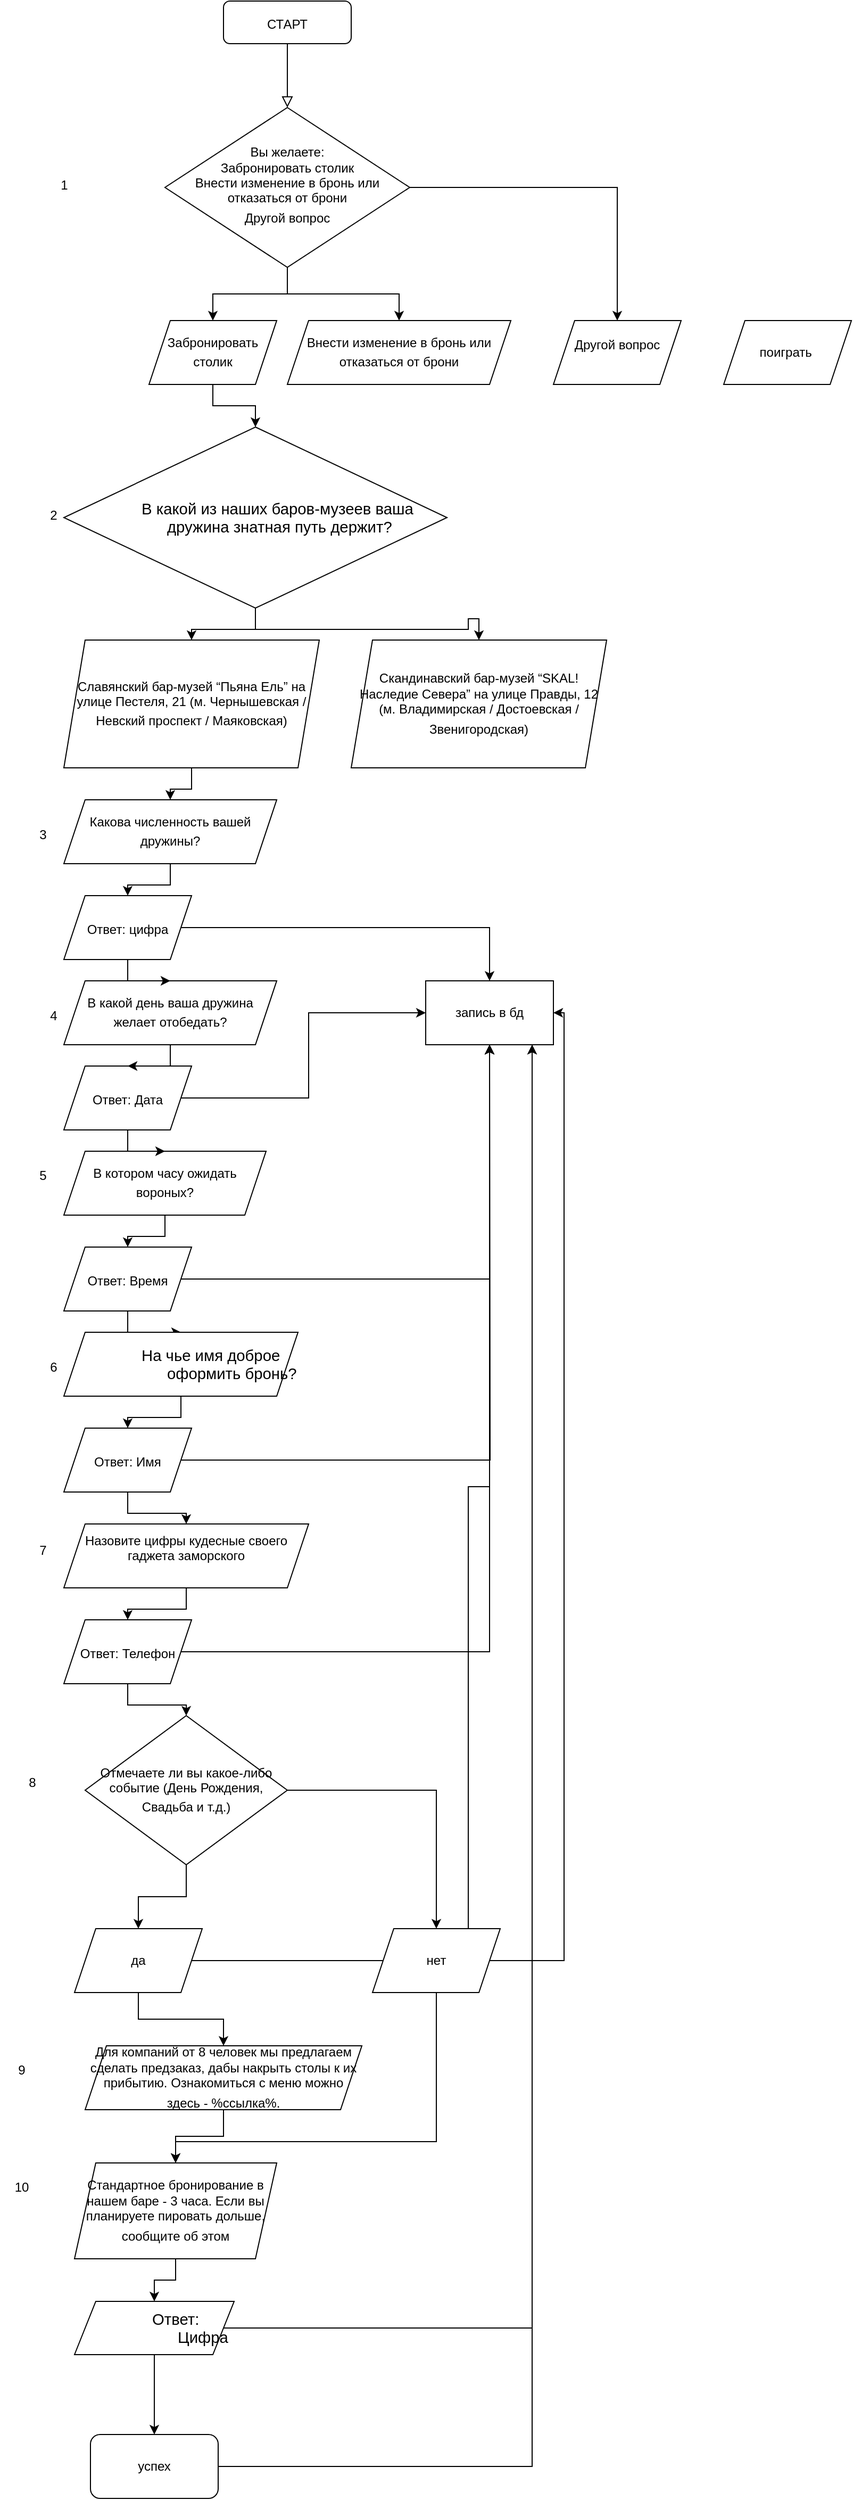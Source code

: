 <mxfile version="21.3.2" type="github">
  <diagram id="C5RBs43oDa-KdzZeNtuy" name="Page-1">
    <mxGraphModel dx="1781" dy="616" grid="1" gridSize="10" guides="1" tooltips="1" connect="1" arrows="1" fold="1" page="1" pageScale="1" pageWidth="827" pageHeight="1169" math="0" shadow="0">
      <root>
        <mxCell id="WIyWlLk6GJQsqaUBKTNV-0" />
        <mxCell id="WIyWlLk6GJQsqaUBKTNV-1" parent="WIyWlLk6GJQsqaUBKTNV-0" />
        <mxCell id="WIyWlLk6GJQsqaUBKTNV-2" value="" style="rounded=0;html=1;jettySize=auto;orthogonalLoop=1;fontSize=11;endArrow=block;endFill=0;endSize=8;strokeWidth=1;shadow=0;labelBackgroundColor=none;edgeStyle=orthogonalEdgeStyle;" parent="WIyWlLk6GJQsqaUBKTNV-1" source="WIyWlLk6GJQsqaUBKTNV-3" target="WIyWlLk6GJQsqaUBKTNV-6" edge="1">
          <mxGeometry relative="1" as="geometry" />
        </mxCell>
        <mxCell id="WIyWlLk6GJQsqaUBKTNV-3" value="СТАРТ&lt;span style=&quot;font-size: medium; text-align: start;&quot;&gt;&lt;/span&gt;" style="rounded=1;whiteSpace=wrap;html=1;fontSize=12;glass=0;strokeWidth=1;shadow=0;" parent="WIyWlLk6GJQsqaUBKTNV-1" vertex="1">
          <mxGeometry x="160" y="80" width="120" height="40" as="geometry" />
        </mxCell>
        <mxCell id="aU7_cbtDEvk05i0n9Riy-11" value="" style="edgeStyle=orthogonalEdgeStyle;rounded=0;orthogonalLoop=1;jettySize=auto;html=1;" edge="1" parent="WIyWlLk6GJQsqaUBKTNV-1" source="WIyWlLk6GJQsqaUBKTNV-6" target="aU7_cbtDEvk05i0n9Riy-9">
          <mxGeometry relative="1" as="geometry" />
        </mxCell>
        <mxCell id="aU7_cbtDEvk05i0n9Riy-15" style="edgeStyle=orthogonalEdgeStyle;rounded=0;orthogonalLoop=1;jettySize=auto;html=1;entryX=0.5;entryY=0;entryDx=0;entryDy=0;" edge="1" parent="WIyWlLk6GJQsqaUBKTNV-1" source="WIyWlLk6GJQsqaUBKTNV-6" target="aU7_cbtDEvk05i0n9Riy-14">
          <mxGeometry relative="1" as="geometry" />
        </mxCell>
        <mxCell id="aU7_cbtDEvk05i0n9Riy-16" style="edgeStyle=orthogonalEdgeStyle;rounded=0;orthogonalLoop=1;jettySize=auto;html=1;" edge="1" parent="WIyWlLk6GJQsqaUBKTNV-1" source="WIyWlLk6GJQsqaUBKTNV-6" target="aU7_cbtDEvk05i0n9Riy-13">
          <mxGeometry relative="1" as="geometry" />
        </mxCell>
        <mxCell id="WIyWlLk6GJQsqaUBKTNV-6" value="Вы желаете:&lt;br&gt;Забронировать столик&lt;br&gt;Внести изменение в бронь или отказаться от брони&lt;br&gt;Другой вопрос&lt;span style=&quot;font-size: medium; text-align: start;&quot;&gt;&lt;/span&gt;" style="rhombus;whiteSpace=wrap;html=1;shadow=0;fontFamily=Helvetica;fontSize=12;align=center;strokeWidth=1;spacing=6;spacingTop=-4;" parent="WIyWlLk6GJQsqaUBKTNV-1" vertex="1">
          <mxGeometry x="105" y="180" width="230" height="150" as="geometry" />
        </mxCell>
        <mxCell id="aU7_cbtDEvk05i0n9Riy-20" style="edgeStyle=orthogonalEdgeStyle;rounded=0;orthogonalLoop=1;jettySize=auto;html=1;" edge="1" parent="WIyWlLk6GJQsqaUBKTNV-1" source="aU7_cbtDEvk05i0n9Riy-9" target="aU7_cbtDEvk05i0n9Riy-19">
          <mxGeometry relative="1" as="geometry" />
        </mxCell>
        <mxCell id="aU7_cbtDEvk05i0n9Riy-9" value="Забронировать столик&lt;span style=&quot;font-size: medium; text-align: start;&quot;&gt;&lt;/span&gt;" style="shape=parallelogram;perimeter=parallelogramPerimeter;whiteSpace=wrap;html=1;fixedSize=1;" vertex="1" parent="WIyWlLk6GJQsqaUBKTNV-1">
          <mxGeometry x="90" y="380" width="120" height="60" as="geometry" />
        </mxCell>
        <mxCell id="aU7_cbtDEvk05i0n9Riy-13" value="Другой вопрос&lt;br&gt;&lt;br&gt;&lt;span style=&quot;font-size: medium; text-align: start;&quot;&gt;&lt;/span&gt;" style="shape=parallelogram;perimeter=parallelogramPerimeter;whiteSpace=wrap;html=1;fixedSize=1;" vertex="1" parent="WIyWlLk6GJQsqaUBKTNV-1">
          <mxGeometry x="470" y="380" width="120" height="60" as="geometry" />
        </mxCell>
        <mxCell id="aU7_cbtDEvk05i0n9Riy-14" value="Внести изменение в бронь или отказаться от брони&lt;span style=&quot;font-size: medium; text-align: start;&quot;&gt;&lt;/span&gt;" style="shape=parallelogram;perimeter=parallelogramPerimeter;whiteSpace=wrap;html=1;fixedSize=1;" vertex="1" parent="WIyWlLk6GJQsqaUBKTNV-1">
          <mxGeometry x="220" y="380" width="210" height="60" as="geometry" />
        </mxCell>
        <mxCell id="aU7_cbtDEvk05i0n9Riy-23" style="edgeStyle=orthogonalEdgeStyle;rounded=0;orthogonalLoop=1;jettySize=auto;html=1;" edge="1" parent="WIyWlLk6GJQsqaUBKTNV-1" source="aU7_cbtDEvk05i0n9Riy-19" target="aU7_cbtDEvk05i0n9Riy-21">
          <mxGeometry relative="1" as="geometry" />
        </mxCell>
        <mxCell id="aU7_cbtDEvk05i0n9Riy-24" style="edgeStyle=orthogonalEdgeStyle;rounded=0;orthogonalLoop=1;jettySize=auto;html=1;" edge="1" parent="WIyWlLk6GJQsqaUBKTNV-1" source="aU7_cbtDEvk05i0n9Riy-19" target="aU7_cbtDEvk05i0n9Riy-22">
          <mxGeometry relative="1" as="geometry" />
        </mxCell>
        <mxCell id="aU7_cbtDEvk05i0n9Riy-19" value="&lt;p style=&quot;margin: 0cm 0cm 0cm 72pt; line-height: 16.867px; font-size: 11pt; font-family: Arial, sans-serif; text-align: start; text-indent: -18pt;&quot; class=&quot;MsoNormal&quot;&gt;&lt;span lang=&quot;ru&quot;&gt;В какой из наших баров-музеев ваша дружина знатная путь держит?&lt;/span&gt;&lt;/p&gt;" style="rhombus;whiteSpace=wrap;html=1;" vertex="1" parent="WIyWlLk6GJQsqaUBKTNV-1">
          <mxGeometry x="10" y="480" width="360" height="170" as="geometry" />
        </mxCell>
        <mxCell id="aU7_cbtDEvk05i0n9Riy-50" value="" style="edgeStyle=orthogonalEdgeStyle;rounded=0;orthogonalLoop=1;jettySize=auto;html=1;" edge="1" parent="WIyWlLk6GJQsqaUBKTNV-1" source="aU7_cbtDEvk05i0n9Riy-21" target="aU7_cbtDEvk05i0n9Riy-34">
          <mxGeometry relative="1" as="geometry" />
        </mxCell>
        <mxCell id="aU7_cbtDEvk05i0n9Riy-21" value="Славянский бар-музей “Пьяна Ель” на улице Пестеля, 21 (м. Чернышевская / Невский проспект / Маяковская)&lt;span style=&quot;font-size: medium; text-align: start;&quot;&gt;&lt;/span&gt;" style="shape=parallelogram;perimeter=parallelogramPerimeter;whiteSpace=wrap;html=1;fixedSize=1;" vertex="1" parent="WIyWlLk6GJQsqaUBKTNV-1">
          <mxGeometry x="10" y="680" width="240" height="120" as="geometry" />
        </mxCell>
        <mxCell id="aU7_cbtDEvk05i0n9Riy-22" value="Скандинавский бар-музей “SKAL! Наследие Севера” на улице Правды, 12 (м. Владимирская / Достоевская / Звенигородская)&lt;span style=&quot;font-size: medium; text-align: start;&quot;&gt;&lt;/span&gt;" style="shape=parallelogram;perimeter=parallelogramPerimeter;whiteSpace=wrap;html=1;fixedSize=1;" vertex="1" parent="WIyWlLk6GJQsqaUBKTNV-1">
          <mxGeometry x="280" y="680" width="240" height="120" as="geometry" />
        </mxCell>
        <mxCell id="aU7_cbtDEvk05i0n9Riy-39" style="edgeStyle=orthogonalEdgeStyle;rounded=0;orthogonalLoop=1;jettySize=auto;html=1;" edge="1" parent="WIyWlLk6GJQsqaUBKTNV-1" source="aU7_cbtDEvk05i0n9Riy-29" target="aU7_cbtDEvk05i0n9Riy-36">
          <mxGeometry relative="1" as="geometry" />
        </mxCell>
        <mxCell id="aU7_cbtDEvk05i0n9Riy-72" style="edgeStyle=orthogonalEdgeStyle;rounded=0;orthogonalLoop=1;jettySize=auto;html=1;" edge="1" parent="WIyWlLk6GJQsqaUBKTNV-1" source="aU7_cbtDEvk05i0n9Riy-29" target="aU7_cbtDEvk05i0n9Riy-69">
          <mxGeometry relative="1" as="geometry" />
        </mxCell>
        <mxCell id="aU7_cbtDEvk05i0n9Riy-29" value="Ответ: Время&lt;span style=&quot;font-size: medium; text-align: start;&quot;&gt;&lt;/span&gt;" style="shape=parallelogram;perimeter=parallelogramPerimeter;whiteSpace=wrap;html=1;fixedSize=1;" vertex="1" parent="WIyWlLk6GJQsqaUBKTNV-1">
          <mxGeometry x="10" y="1250" width="120" height="60" as="geometry" />
        </mxCell>
        <mxCell id="aU7_cbtDEvk05i0n9Riy-38" style="edgeStyle=orthogonalEdgeStyle;rounded=0;orthogonalLoop=1;jettySize=auto;html=1;" edge="1" parent="WIyWlLk6GJQsqaUBKTNV-1" source="aU7_cbtDEvk05i0n9Riy-30" target="aU7_cbtDEvk05i0n9Riy-29">
          <mxGeometry relative="1" as="geometry" />
        </mxCell>
        <mxCell id="aU7_cbtDEvk05i0n9Riy-30" value="В котором часу ожидать вороных?&lt;span style=&quot;font-size: medium; text-align: start;&quot;&gt;&lt;/span&gt;" style="shape=parallelogram;perimeter=parallelogramPerimeter;whiteSpace=wrap;html=1;fixedSize=1;" vertex="1" parent="WIyWlLk6GJQsqaUBKTNV-1">
          <mxGeometry x="10" y="1160" width="190" height="60" as="geometry" />
        </mxCell>
        <mxCell id="aU7_cbtDEvk05i0n9Riy-41" style="edgeStyle=orthogonalEdgeStyle;rounded=0;orthogonalLoop=1;jettySize=auto;html=1;" edge="1" parent="WIyWlLk6GJQsqaUBKTNV-1" source="aU7_cbtDEvk05i0n9Riy-31" target="aU7_cbtDEvk05i0n9Riy-30">
          <mxGeometry relative="1" as="geometry" />
        </mxCell>
        <mxCell id="aU7_cbtDEvk05i0n9Riy-71" style="edgeStyle=orthogonalEdgeStyle;rounded=0;orthogonalLoop=1;jettySize=auto;html=1;entryX=0;entryY=0.5;entryDx=0;entryDy=0;" edge="1" parent="WIyWlLk6GJQsqaUBKTNV-1" source="aU7_cbtDEvk05i0n9Riy-31" target="aU7_cbtDEvk05i0n9Riy-69">
          <mxGeometry relative="1" as="geometry" />
        </mxCell>
        <mxCell id="aU7_cbtDEvk05i0n9Riy-31" value="Ответ: Дата&lt;span style=&quot;font-size: medium; text-align: start;&quot;&gt;&lt;br&gt;&lt;/span&gt;" style="shape=parallelogram;perimeter=parallelogramPerimeter;whiteSpace=wrap;html=1;fixedSize=1;" vertex="1" parent="WIyWlLk6GJQsqaUBKTNV-1">
          <mxGeometry x="10" y="1080" width="120" height="60" as="geometry" />
        </mxCell>
        <mxCell id="aU7_cbtDEvk05i0n9Riy-53" value="" style="edgeStyle=orthogonalEdgeStyle;rounded=0;orthogonalLoop=1;jettySize=auto;html=1;" edge="1" parent="WIyWlLk6GJQsqaUBKTNV-1" source="aU7_cbtDEvk05i0n9Riy-32" target="aU7_cbtDEvk05i0n9Riy-31">
          <mxGeometry relative="1" as="geometry" />
        </mxCell>
        <mxCell id="aU7_cbtDEvk05i0n9Riy-32" value="В какой день ваша дружина желает отобедать?&lt;span style=&quot;font-size: medium; text-align: start;&quot;&gt;&lt;/span&gt;" style="shape=parallelogram;perimeter=parallelogramPerimeter;whiteSpace=wrap;html=1;fixedSize=1;" vertex="1" parent="WIyWlLk6GJQsqaUBKTNV-1">
          <mxGeometry x="10" y="1000" width="200" height="60" as="geometry" />
        </mxCell>
        <mxCell id="aU7_cbtDEvk05i0n9Riy-52" value="" style="edgeStyle=orthogonalEdgeStyle;rounded=0;orthogonalLoop=1;jettySize=auto;html=1;" edge="1" parent="WIyWlLk6GJQsqaUBKTNV-1" source="aU7_cbtDEvk05i0n9Riy-33" target="aU7_cbtDEvk05i0n9Riy-32">
          <mxGeometry relative="1" as="geometry" />
        </mxCell>
        <mxCell id="aU7_cbtDEvk05i0n9Riy-70" value="" style="edgeStyle=orthogonalEdgeStyle;rounded=0;orthogonalLoop=1;jettySize=auto;html=1;" edge="1" parent="WIyWlLk6GJQsqaUBKTNV-1" source="aU7_cbtDEvk05i0n9Riy-33" target="aU7_cbtDEvk05i0n9Riy-69">
          <mxGeometry relative="1" as="geometry" />
        </mxCell>
        <mxCell id="aU7_cbtDEvk05i0n9Riy-33" value="Ответ: цифра&lt;span style=&quot;font-size: medium; text-align: start;&quot;&gt;&lt;/span&gt;" style="shape=parallelogram;perimeter=parallelogramPerimeter;whiteSpace=wrap;html=1;fixedSize=1;" vertex="1" parent="WIyWlLk6GJQsqaUBKTNV-1">
          <mxGeometry x="10" y="920" width="120" height="60" as="geometry" />
        </mxCell>
        <mxCell id="aU7_cbtDEvk05i0n9Riy-51" value="" style="edgeStyle=orthogonalEdgeStyle;rounded=0;orthogonalLoop=1;jettySize=auto;html=1;" edge="1" parent="WIyWlLk6GJQsqaUBKTNV-1" source="aU7_cbtDEvk05i0n9Riy-34" target="aU7_cbtDEvk05i0n9Riy-33">
          <mxGeometry relative="1" as="geometry" />
        </mxCell>
        <mxCell id="aU7_cbtDEvk05i0n9Riy-34" value="Какова численность вашей дружины?&lt;span style=&quot;font-size: medium; text-align: start;&quot;&gt;&lt;/span&gt;" style="shape=parallelogram;perimeter=parallelogramPerimeter;whiteSpace=wrap;html=1;fixedSize=1;" vertex="1" parent="WIyWlLk6GJQsqaUBKTNV-1">
          <mxGeometry x="10" y="830" width="200" height="60" as="geometry" />
        </mxCell>
        <mxCell id="aU7_cbtDEvk05i0n9Riy-49" style="edgeStyle=orthogonalEdgeStyle;rounded=0;orthogonalLoop=1;jettySize=auto;html=1;" edge="1" parent="WIyWlLk6GJQsqaUBKTNV-1" source="aU7_cbtDEvk05i0n9Riy-35" target="aU7_cbtDEvk05i0n9Riy-45">
          <mxGeometry relative="1" as="geometry" />
        </mxCell>
        <mxCell id="aU7_cbtDEvk05i0n9Riy-73" style="edgeStyle=orthogonalEdgeStyle;rounded=0;orthogonalLoop=1;jettySize=auto;html=1;" edge="1" parent="WIyWlLk6GJQsqaUBKTNV-1" source="aU7_cbtDEvk05i0n9Riy-35">
          <mxGeometry relative="1" as="geometry">
            <mxPoint x="410" y="1060" as="targetPoint" />
          </mxGeometry>
        </mxCell>
        <mxCell id="aU7_cbtDEvk05i0n9Riy-35" value="Ответ: Имя&lt;span style=&quot;font-size: medium; text-align: start;&quot;&gt;&lt;/span&gt;" style="shape=parallelogram;perimeter=parallelogramPerimeter;whiteSpace=wrap;html=1;fixedSize=1;" vertex="1" parent="WIyWlLk6GJQsqaUBKTNV-1">
          <mxGeometry x="10" y="1420" width="120" height="60" as="geometry" />
        </mxCell>
        <mxCell id="aU7_cbtDEvk05i0n9Riy-40" style="edgeStyle=orthogonalEdgeStyle;rounded=0;orthogonalLoop=1;jettySize=auto;html=1;" edge="1" parent="WIyWlLk6GJQsqaUBKTNV-1" source="aU7_cbtDEvk05i0n9Riy-36" target="aU7_cbtDEvk05i0n9Riy-35">
          <mxGeometry relative="1" as="geometry" />
        </mxCell>
        <mxCell id="aU7_cbtDEvk05i0n9Riy-36" value="&lt;p style=&quot;margin: 0cm 0cm 0cm 72pt; line-height: 16.867px; font-size: 11pt; font-family: Arial, sans-serif; text-align: start; text-indent: -18pt;&quot; class=&quot;MsoNormal&quot;&gt;На чье имя доброе оформить бронь?&lt;br&gt;&lt;/p&gt;" style="shape=parallelogram;perimeter=parallelogramPerimeter;whiteSpace=wrap;html=1;fixedSize=1;" vertex="1" parent="WIyWlLk6GJQsqaUBKTNV-1">
          <mxGeometry x="10" y="1330" width="220" height="60" as="geometry" />
        </mxCell>
        <mxCell id="aU7_cbtDEvk05i0n9Riy-55" value="" style="edgeStyle=orthogonalEdgeStyle;rounded=0;orthogonalLoop=1;jettySize=auto;html=1;" edge="1" parent="WIyWlLk6GJQsqaUBKTNV-1" source="aU7_cbtDEvk05i0n9Riy-43" target="aU7_cbtDEvk05i0n9Riy-54">
          <mxGeometry relative="1" as="geometry" />
        </mxCell>
        <mxCell id="aU7_cbtDEvk05i0n9Riy-74" style="edgeStyle=orthogonalEdgeStyle;rounded=0;orthogonalLoop=1;jettySize=auto;html=1;" edge="1" parent="WIyWlLk6GJQsqaUBKTNV-1" source="aU7_cbtDEvk05i0n9Riy-43" target="aU7_cbtDEvk05i0n9Riy-69">
          <mxGeometry relative="1" as="geometry" />
        </mxCell>
        <mxCell id="aU7_cbtDEvk05i0n9Riy-43" value="Ответ: Телефон&lt;span style=&quot;font-size: medium; text-align: start;&quot;&gt;&lt;/span&gt;" style="shape=parallelogram;perimeter=parallelogramPerimeter;whiteSpace=wrap;html=1;fixedSize=1;" vertex="1" parent="WIyWlLk6GJQsqaUBKTNV-1">
          <mxGeometry x="10" y="1600" width="120" height="60" as="geometry" />
        </mxCell>
        <mxCell id="aU7_cbtDEvk05i0n9Riy-44" style="edgeStyle=orthogonalEdgeStyle;rounded=0;orthogonalLoop=1;jettySize=auto;html=1;" edge="1" parent="WIyWlLk6GJQsqaUBKTNV-1" source="aU7_cbtDEvk05i0n9Riy-45" target="aU7_cbtDEvk05i0n9Riy-43">
          <mxGeometry relative="1" as="geometry" />
        </mxCell>
        <mxCell id="aU7_cbtDEvk05i0n9Riy-45" value="Назовите цифры кудесные своего гаджета заморского&lt;br&gt;&lt;br&gt;&lt;span style=&quot;font-size: medium; text-align: start;&quot;&gt;&lt;/span&gt;" style="shape=parallelogram;perimeter=parallelogramPerimeter;whiteSpace=wrap;html=1;fixedSize=1;" vertex="1" parent="WIyWlLk6GJQsqaUBKTNV-1">
          <mxGeometry x="10" y="1510" width="230" height="60" as="geometry" />
        </mxCell>
        <mxCell id="aU7_cbtDEvk05i0n9Riy-64" value="" style="edgeStyle=orthogonalEdgeStyle;rounded=0;orthogonalLoop=1;jettySize=auto;html=1;" edge="1" parent="WIyWlLk6GJQsqaUBKTNV-1" source="aU7_cbtDEvk05i0n9Riy-46" target="aU7_cbtDEvk05i0n9Riy-63">
          <mxGeometry relative="1" as="geometry" />
        </mxCell>
        <mxCell id="aU7_cbtDEvk05i0n9Riy-75" style="edgeStyle=orthogonalEdgeStyle;rounded=0;orthogonalLoop=1;jettySize=auto;html=1;" edge="1" parent="WIyWlLk6GJQsqaUBKTNV-1" source="aU7_cbtDEvk05i0n9Riy-46" target="aU7_cbtDEvk05i0n9Riy-69">
          <mxGeometry relative="1" as="geometry">
            <Array as="points">
              <mxPoint x="480" y="1920" />
              <mxPoint x="480" y="1030" />
            </Array>
          </mxGeometry>
        </mxCell>
        <mxCell id="aU7_cbtDEvk05i0n9Riy-46" value="да" style="shape=parallelogram;perimeter=parallelogramPerimeter;whiteSpace=wrap;html=1;fixedSize=1;" vertex="1" parent="WIyWlLk6GJQsqaUBKTNV-1">
          <mxGeometry x="20" y="1890" width="120" height="60" as="geometry" />
        </mxCell>
        <mxCell id="aU7_cbtDEvk05i0n9Riy-56" value="" style="edgeStyle=orthogonalEdgeStyle;rounded=0;orthogonalLoop=1;jettySize=auto;html=1;" edge="1" parent="WIyWlLk6GJQsqaUBKTNV-1" source="aU7_cbtDEvk05i0n9Riy-54" target="aU7_cbtDEvk05i0n9Riy-46">
          <mxGeometry relative="1" as="geometry" />
        </mxCell>
        <mxCell id="aU7_cbtDEvk05i0n9Riy-58" style="edgeStyle=orthogonalEdgeStyle;rounded=0;orthogonalLoop=1;jettySize=auto;html=1;" edge="1" parent="WIyWlLk6GJQsqaUBKTNV-1" source="aU7_cbtDEvk05i0n9Riy-54" target="aU7_cbtDEvk05i0n9Riy-57">
          <mxGeometry relative="1" as="geometry" />
        </mxCell>
        <mxCell id="aU7_cbtDEvk05i0n9Riy-54" value="Отмечаете ли вы какое-либо событие (День Рождения, Свадьба и т.д.)&lt;span style=&quot;font-size: medium; text-align: start;&quot;&gt;&lt;/span&gt;" style="rhombus;whiteSpace=wrap;html=1;" vertex="1" parent="WIyWlLk6GJQsqaUBKTNV-1">
          <mxGeometry x="30" y="1690" width="190" height="140" as="geometry" />
        </mxCell>
        <mxCell id="aU7_cbtDEvk05i0n9Riy-66" style="edgeStyle=orthogonalEdgeStyle;rounded=0;orthogonalLoop=1;jettySize=auto;html=1;" edge="1" parent="WIyWlLk6GJQsqaUBKTNV-1" source="aU7_cbtDEvk05i0n9Riy-57" target="aU7_cbtDEvk05i0n9Riy-59">
          <mxGeometry relative="1" as="geometry">
            <Array as="points">
              <mxPoint x="360" y="2090" />
              <mxPoint x="115" y="2090" />
            </Array>
          </mxGeometry>
        </mxCell>
        <mxCell id="aU7_cbtDEvk05i0n9Riy-76" style="edgeStyle=orthogonalEdgeStyle;rounded=0;orthogonalLoop=1;jettySize=auto;html=1;" edge="1" parent="WIyWlLk6GJQsqaUBKTNV-1" source="aU7_cbtDEvk05i0n9Riy-57" target="aU7_cbtDEvk05i0n9Riy-69">
          <mxGeometry relative="1" as="geometry">
            <Array as="points">
              <mxPoint x="390" y="1475" />
              <mxPoint x="410" y="1475" />
            </Array>
          </mxGeometry>
        </mxCell>
        <mxCell id="aU7_cbtDEvk05i0n9Riy-57" value="нет&lt;br&gt;" style="shape=parallelogram;perimeter=parallelogramPerimeter;whiteSpace=wrap;html=1;fixedSize=1;" vertex="1" parent="WIyWlLk6GJQsqaUBKTNV-1">
          <mxGeometry x="300" y="1890" width="120" height="60" as="geometry" />
        </mxCell>
        <mxCell id="aU7_cbtDEvk05i0n9Riy-62" value="" style="edgeStyle=orthogonalEdgeStyle;rounded=0;orthogonalLoop=1;jettySize=auto;html=1;" edge="1" parent="WIyWlLk6GJQsqaUBKTNV-1" source="aU7_cbtDEvk05i0n9Riy-59" target="aU7_cbtDEvk05i0n9Riy-61">
          <mxGeometry relative="1" as="geometry" />
        </mxCell>
        <mxCell id="aU7_cbtDEvk05i0n9Riy-59" value="Стандартное бронирование в нашем баре - 3 часа. Если вы планируете пировать дольше, сообщите об этом&lt;span style=&quot;font-size: medium; text-align: start;&quot;&gt;&lt;/span&gt;" style="shape=parallelogram;perimeter=parallelogramPerimeter;whiteSpace=wrap;html=1;fixedSize=1;" vertex="1" parent="WIyWlLk6GJQsqaUBKTNV-1">
          <mxGeometry x="20" y="2110" width="190" height="90" as="geometry" />
        </mxCell>
        <mxCell id="aU7_cbtDEvk05i0n9Riy-68" value="" style="edgeStyle=orthogonalEdgeStyle;rounded=0;orthogonalLoop=1;jettySize=auto;html=1;" edge="1" parent="WIyWlLk6GJQsqaUBKTNV-1" source="aU7_cbtDEvk05i0n9Riy-61" target="aU7_cbtDEvk05i0n9Riy-67">
          <mxGeometry relative="1" as="geometry" />
        </mxCell>
        <mxCell id="aU7_cbtDEvk05i0n9Riy-77" style="edgeStyle=orthogonalEdgeStyle;rounded=0;orthogonalLoop=1;jettySize=auto;html=1;" edge="1" parent="WIyWlLk6GJQsqaUBKTNV-1" source="aU7_cbtDEvk05i0n9Riy-61" target="aU7_cbtDEvk05i0n9Riy-69">
          <mxGeometry relative="1" as="geometry">
            <Array as="points">
              <mxPoint x="450" y="2265" />
            </Array>
          </mxGeometry>
        </mxCell>
        <mxCell id="aU7_cbtDEvk05i0n9Riy-61" value="&lt;p style=&quot;margin: 0cm 0cm 0cm 72pt; line-height: 16.867px; font-size: 11pt; font-family: Arial, sans-serif; text-align: start; text-indent: -18pt;&quot; class=&quot;MsoNormal&quot;&gt;&lt;span lang=&quot;ru&quot;&gt;Ответ: Цифра&lt;/span&gt;&lt;/p&gt;" style="shape=parallelogram;perimeter=parallelogramPerimeter;whiteSpace=wrap;html=1;fixedSize=1;" vertex="1" parent="WIyWlLk6GJQsqaUBKTNV-1">
          <mxGeometry x="20" y="2240" width="150" height="50" as="geometry" />
        </mxCell>
        <mxCell id="aU7_cbtDEvk05i0n9Riy-65" value="" style="edgeStyle=orthogonalEdgeStyle;rounded=0;orthogonalLoop=1;jettySize=auto;html=1;" edge="1" parent="WIyWlLk6GJQsqaUBKTNV-1" source="aU7_cbtDEvk05i0n9Riy-63" target="aU7_cbtDEvk05i0n9Riy-59">
          <mxGeometry relative="1" as="geometry" />
        </mxCell>
        <mxCell id="aU7_cbtDEvk05i0n9Riy-63" value="Для компаний от 8 человек мы предлагаем сделать предзаказ, дабы накрыть столы к их прибытию. Ознакомиться с меню можно здесь - %ссылка%.&lt;span style=&quot;font-size: medium; text-align: start;&quot;&gt;&lt;/span&gt;" style="shape=parallelogram;perimeter=parallelogramPerimeter;whiteSpace=wrap;html=1;fixedSize=1;" vertex="1" parent="WIyWlLk6GJQsqaUBKTNV-1">
          <mxGeometry x="30" y="2000" width="260" height="60" as="geometry" />
        </mxCell>
        <mxCell id="aU7_cbtDEvk05i0n9Riy-78" style="edgeStyle=orthogonalEdgeStyle;rounded=0;orthogonalLoop=1;jettySize=auto;html=1;" edge="1" parent="WIyWlLk6GJQsqaUBKTNV-1" source="aU7_cbtDEvk05i0n9Riy-67" target="aU7_cbtDEvk05i0n9Riy-69">
          <mxGeometry relative="1" as="geometry">
            <Array as="points">
              <mxPoint x="450" y="2395" />
            </Array>
          </mxGeometry>
        </mxCell>
        <mxCell id="aU7_cbtDEvk05i0n9Riy-67" value="успех" style="rounded=1;whiteSpace=wrap;html=1;" vertex="1" parent="WIyWlLk6GJQsqaUBKTNV-1">
          <mxGeometry x="35" y="2365" width="120" height="60" as="geometry" />
        </mxCell>
        <mxCell id="aU7_cbtDEvk05i0n9Riy-69" value="запись в бд&lt;br&gt;" style="whiteSpace=wrap;html=1;" vertex="1" parent="WIyWlLk6GJQsqaUBKTNV-1">
          <mxGeometry x="350" y="1000" width="120" height="60" as="geometry" />
        </mxCell>
        <mxCell id="aU7_cbtDEvk05i0n9Riy-79" value="1" style="text;html=1;align=center;verticalAlign=middle;resizable=0;points=[];autosize=1;strokeColor=none;fillColor=none;" vertex="1" parent="WIyWlLk6GJQsqaUBKTNV-1">
          <mxGeometry x="-5" y="238" width="30" height="30" as="geometry" />
        </mxCell>
        <mxCell id="aU7_cbtDEvk05i0n9Riy-81" value="2" style="text;html=1;align=center;verticalAlign=middle;resizable=0;points=[];autosize=1;strokeColor=none;fillColor=none;" vertex="1" parent="WIyWlLk6GJQsqaUBKTNV-1">
          <mxGeometry x="-15" y="548" width="30" height="30" as="geometry" />
        </mxCell>
        <mxCell id="aU7_cbtDEvk05i0n9Riy-83" value="3&lt;br&gt;" style="text;html=1;align=center;verticalAlign=middle;resizable=0;points=[];autosize=1;strokeColor=none;fillColor=none;" vertex="1" parent="WIyWlLk6GJQsqaUBKTNV-1">
          <mxGeometry x="-25" y="848" width="30" height="30" as="geometry" />
        </mxCell>
        <mxCell id="aU7_cbtDEvk05i0n9Riy-84" value="4" style="text;html=1;align=center;verticalAlign=middle;resizable=0;points=[];autosize=1;strokeColor=none;fillColor=none;" vertex="1" parent="WIyWlLk6GJQsqaUBKTNV-1">
          <mxGeometry x="-15" y="1018" width="30" height="30" as="geometry" />
        </mxCell>
        <mxCell id="aU7_cbtDEvk05i0n9Riy-85" value="5" style="text;html=1;align=center;verticalAlign=middle;resizable=0;points=[];autosize=1;strokeColor=none;fillColor=none;" vertex="1" parent="WIyWlLk6GJQsqaUBKTNV-1">
          <mxGeometry x="-25" y="1168" width="30" height="30" as="geometry" />
        </mxCell>
        <mxCell id="aU7_cbtDEvk05i0n9Riy-86" value="6" style="text;html=1;align=center;verticalAlign=middle;resizable=0;points=[];autosize=1;strokeColor=none;fillColor=none;" vertex="1" parent="WIyWlLk6GJQsqaUBKTNV-1">
          <mxGeometry x="-15" y="1348" width="30" height="30" as="geometry" />
        </mxCell>
        <mxCell id="aU7_cbtDEvk05i0n9Riy-87" value="7&lt;br&gt;" style="text;html=1;align=center;verticalAlign=middle;resizable=0;points=[];autosize=1;strokeColor=none;fillColor=none;" vertex="1" parent="WIyWlLk6GJQsqaUBKTNV-1">
          <mxGeometry x="-25" y="1520" width="30" height="30" as="geometry" />
        </mxCell>
        <mxCell id="aU7_cbtDEvk05i0n9Riy-88" value="8&lt;br&gt;" style="text;html=1;align=center;verticalAlign=middle;resizable=0;points=[];autosize=1;strokeColor=none;fillColor=none;" vertex="1" parent="WIyWlLk6GJQsqaUBKTNV-1">
          <mxGeometry x="-35" y="1738" width="30" height="30" as="geometry" />
        </mxCell>
        <mxCell id="aU7_cbtDEvk05i0n9Riy-89" value="9" style="text;html=1;align=center;verticalAlign=middle;resizable=0;points=[];autosize=1;strokeColor=none;fillColor=none;" vertex="1" parent="WIyWlLk6GJQsqaUBKTNV-1">
          <mxGeometry x="-45" y="2008" width="30" height="30" as="geometry" />
        </mxCell>
        <mxCell id="aU7_cbtDEvk05i0n9Riy-90" value="10&lt;br&gt;" style="text;html=1;align=center;verticalAlign=middle;resizable=0;points=[];autosize=1;strokeColor=none;fillColor=none;" vertex="1" parent="WIyWlLk6GJQsqaUBKTNV-1">
          <mxGeometry x="-50" y="2118" width="40" height="30" as="geometry" />
        </mxCell>
        <mxCell id="aU7_cbtDEvk05i0n9Riy-91" value="поиграть&amp;nbsp;&lt;br&gt;" style="shape=parallelogram;perimeter=parallelogramPerimeter;whiteSpace=wrap;html=1;fixedSize=1;" vertex="1" parent="WIyWlLk6GJQsqaUBKTNV-1">
          <mxGeometry x="630" y="380" width="120" height="60" as="geometry" />
        </mxCell>
      </root>
    </mxGraphModel>
  </diagram>
</mxfile>
